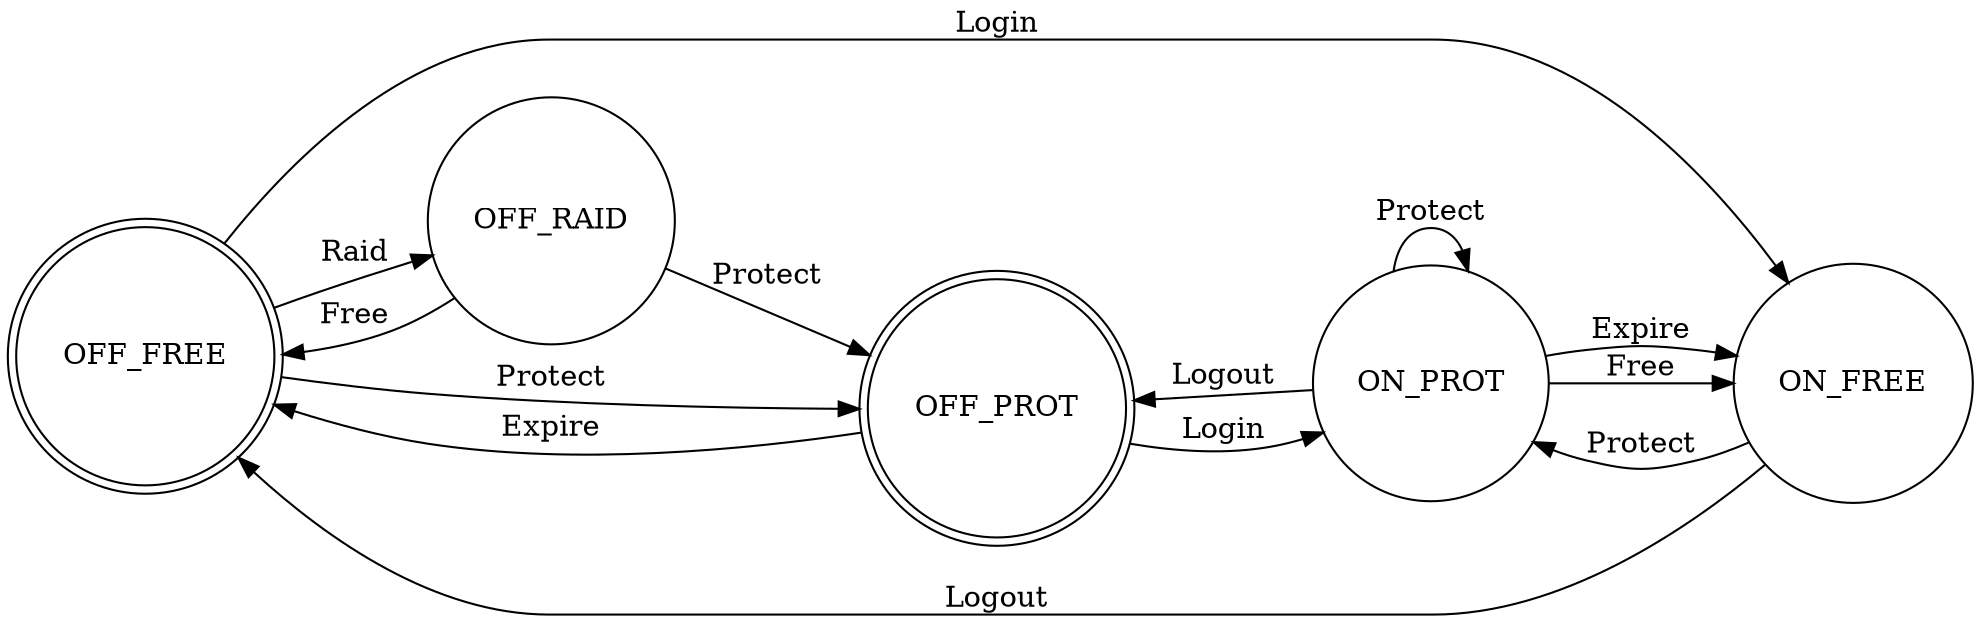 digraph G {
	rankdir=LR;
	node [shape = doublecircle]; OFF_FREE OFF_PROT;
	node [shape = circle];
	OFF_FREE->ON_FREE [label="Login"];
	OFF_FREE->OFF_RAID [label="Raid"];
	OFF_FREE->OFF_PROT [label="Protect"];
	OFF_PROT->ON_PROT [label="Login"];
	OFF_RAID->OFF_PROT [label="Protect"];
	OFF_RAID->OFF_FREE [label="Free"];
	OFF_PROT->OFF_FREE [label="Expire"];
	ON_FREE->OFF_FREE [label="Logout"];
	ON_FREE->ON_PROT [label="Protect"];
	ON_PROT->OFF_PROT [label="Logout"];
	ON_PROT->ON_FREE [label="Free"];
	ON_PROT->ON_FREE [label="Expire"];
	ON_PROT->ON_PROT [label="Protect"];
}
